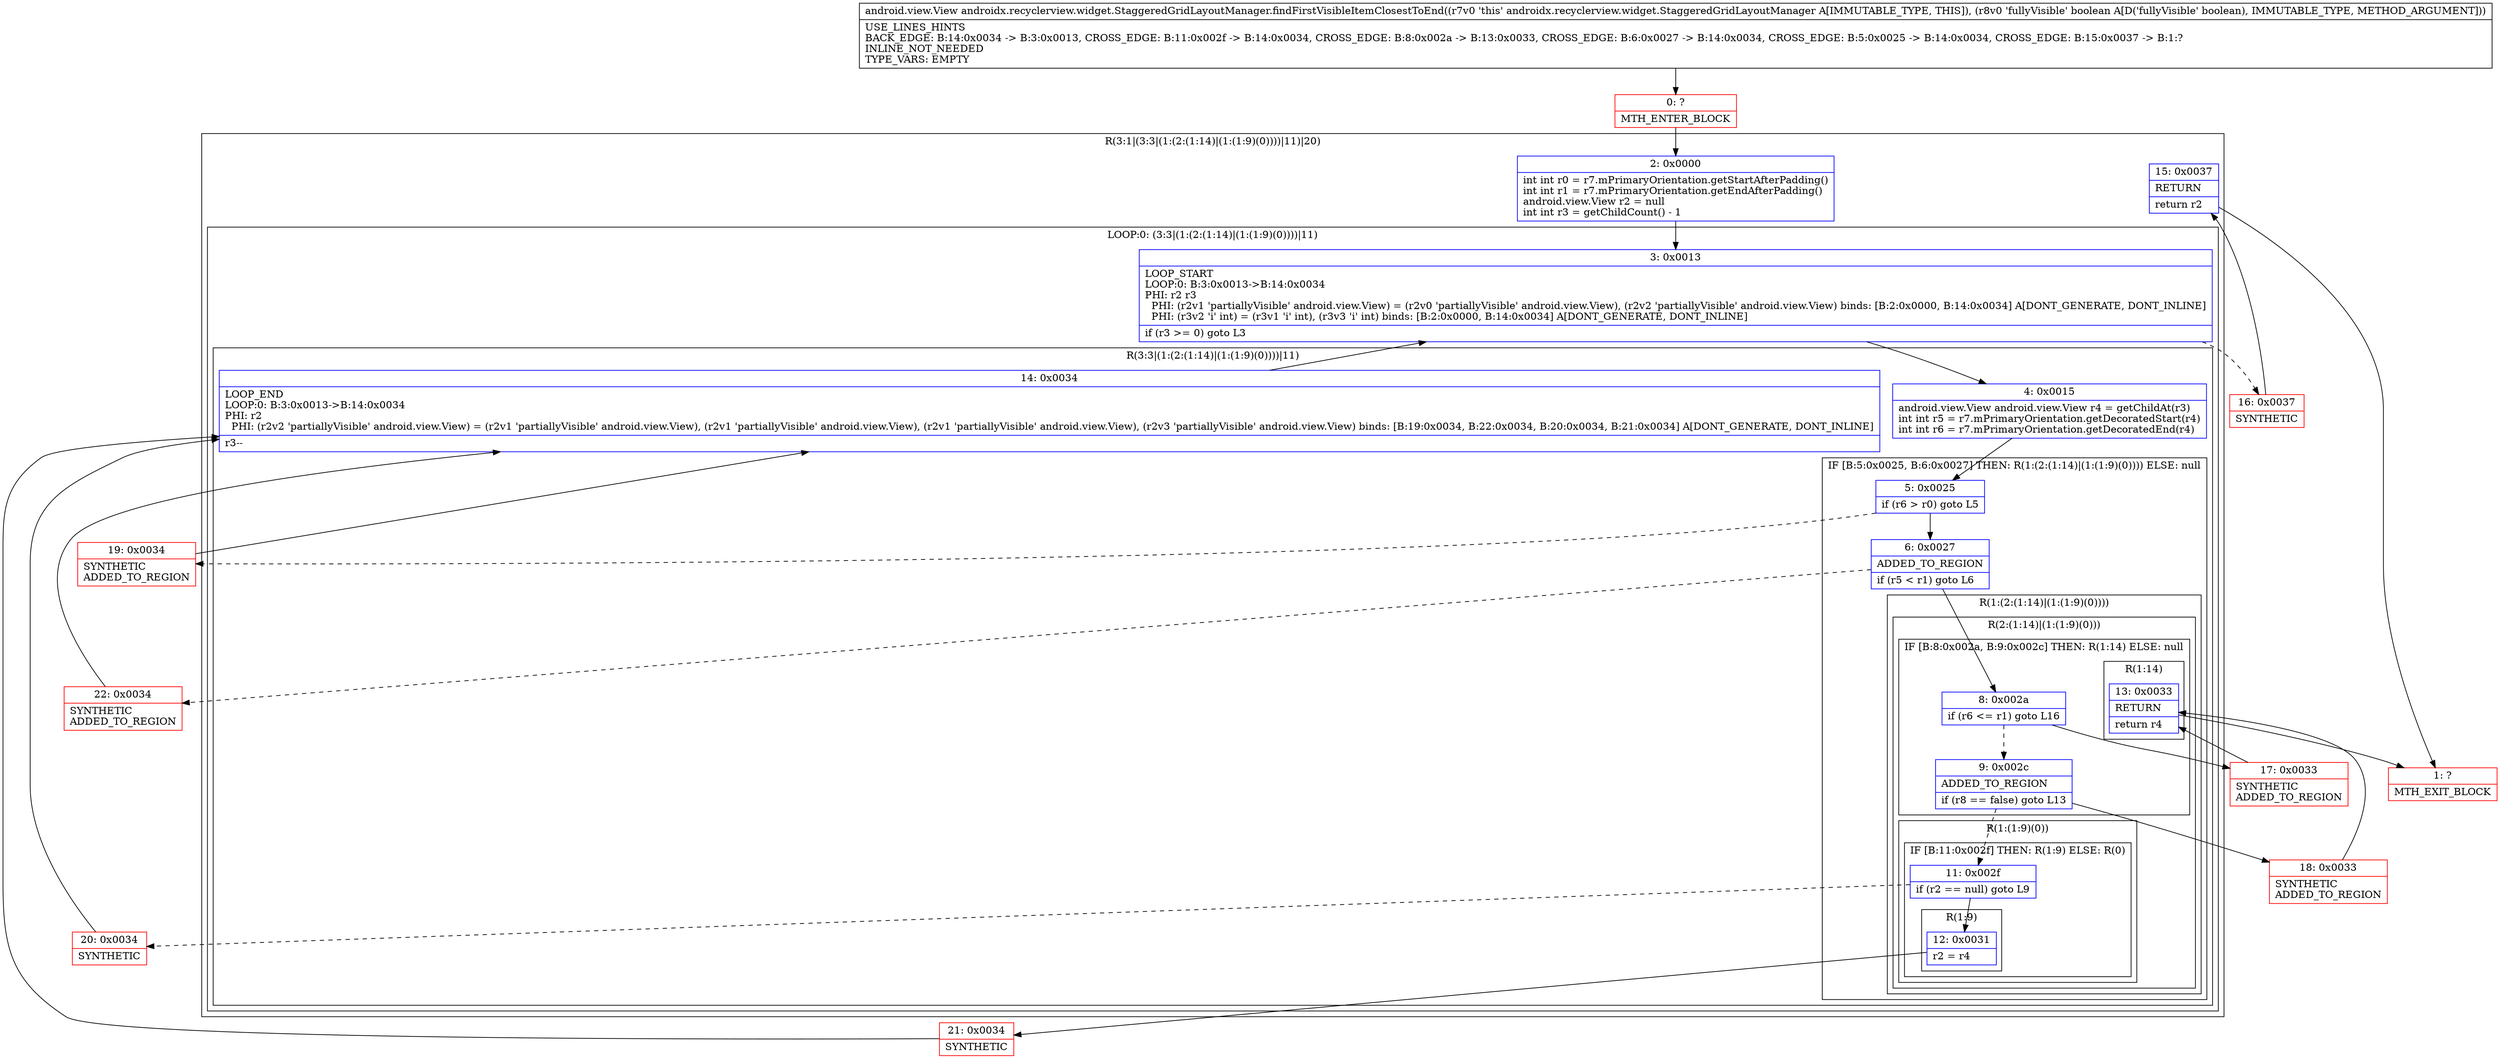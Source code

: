 digraph "CFG forandroidx.recyclerview.widget.StaggeredGridLayoutManager.findFirstVisibleItemClosestToEnd(Z)Landroid\/view\/View;" {
subgraph cluster_Region_49410105 {
label = "R(3:1|(3:3|(1:(2:(1:14)|(1:(1:9)(0))))|11)|20)";
node [shape=record,color=blue];
Node_2 [shape=record,label="{2\:\ 0x0000|int int r0 = r7.mPrimaryOrientation.getStartAfterPadding()\lint int r1 = r7.mPrimaryOrientation.getEndAfterPadding()\landroid.view.View r2 = null\lint int r3 = getChildCount() \- 1\l}"];
subgraph cluster_LoopRegion_814541942 {
label = "LOOP:0: (3:3|(1:(2:(1:14)|(1:(1:9)(0))))|11)";
node [shape=record,color=blue];
Node_3 [shape=record,label="{3\:\ 0x0013|LOOP_START\lLOOP:0: B:3:0x0013\-\>B:14:0x0034\lPHI: r2 r3 \l  PHI: (r2v1 'partiallyVisible' android.view.View) = (r2v0 'partiallyVisible' android.view.View), (r2v2 'partiallyVisible' android.view.View) binds: [B:2:0x0000, B:14:0x0034] A[DONT_GENERATE, DONT_INLINE]\l  PHI: (r3v2 'i' int) = (r3v1 'i' int), (r3v3 'i' int) binds: [B:2:0x0000, B:14:0x0034] A[DONT_GENERATE, DONT_INLINE]\l|if (r3 \>= 0) goto L3\l}"];
subgraph cluster_Region_1264532298 {
label = "R(3:3|(1:(2:(1:14)|(1:(1:9)(0))))|11)";
node [shape=record,color=blue];
Node_4 [shape=record,label="{4\:\ 0x0015|android.view.View android.view.View r4 = getChildAt(r3)\lint int r5 = r7.mPrimaryOrientation.getDecoratedStart(r4)\lint int r6 = r7.mPrimaryOrientation.getDecoratedEnd(r4)\l}"];
subgraph cluster_IfRegion_1529829470 {
label = "IF [B:5:0x0025, B:6:0x0027] THEN: R(1:(2:(1:14)|(1:(1:9)(0)))) ELSE: null";
node [shape=record,color=blue];
Node_5 [shape=record,label="{5\:\ 0x0025|if (r6 \> r0) goto L5\l}"];
Node_6 [shape=record,label="{6\:\ 0x0027|ADDED_TO_REGION\l|if (r5 \< r1) goto L6\l}"];
subgraph cluster_Region_124153302 {
label = "R(1:(2:(1:14)|(1:(1:9)(0))))";
node [shape=record,color=blue];
subgraph cluster_Region_1456909613 {
label = "R(2:(1:14)|(1:(1:9)(0)))";
node [shape=record,color=blue];
subgraph cluster_IfRegion_1239833044 {
label = "IF [B:8:0x002a, B:9:0x002c] THEN: R(1:14) ELSE: null";
node [shape=record,color=blue];
Node_8 [shape=record,label="{8\:\ 0x002a|if (r6 \<= r1) goto L16\l}"];
Node_9 [shape=record,label="{9\:\ 0x002c|ADDED_TO_REGION\l|if (r8 == false) goto L13\l}"];
subgraph cluster_Region_948997791 {
label = "R(1:14)";
node [shape=record,color=blue];
Node_13 [shape=record,label="{13\:\ 0x0033|RETURN\l|return r4\l}"];
}
}
subgraph cluster_Region_702383009 {
label = "R(1:(1:9)(0))";
node [shape=record,color=blue];
subgraph cluster_IfRegion_289450920 {
label = "IF [B:11:0x002f] THEN: R(1:9) ELSE: R(0)";
node [shape=record,color=blue];
Node_11 [shape=record,label="{11\:\ 0x002f|if (r2 == null) goto L9\l}"];
subgraph cluster_Region_473817134 {
label = "R(1:9)";
node [shape=record,color=blue];
Node_12 [shape=record,label="{12\:\ 0x0031|r2 = r4\l}"];
}
subgraph cluster_Region_2051825678 {
label = "R(0)";
node [shape=record,color=blue];
}
}
}
}
}
}
Node_14 [shape=record,label="{14\:\ 0x0034|LOOP_END\lLOOP:0: B:3:0x0013\-\>B:14:0x0034\lPHI: r2 \l  PHI: (r2v2 'partiallyVisible' android.view.View) = (r2v1 'partiallyVisible' android.view.View), (r2v1 'partiallyVisible' android.view.View), (r2v1 'partiallyVisible' android.view.View), (r2v3 'partiallyVisible' android.view.View) binds: [B:19:0x0034, B:22:0x0034, B:20:0x0034, B:21:0x0034] A[DONT_GENERATE, DONT_INLINE]\l|r3\-\-\l}"];
}
}
Node_15 [shape=record,label="{15\:\ 0x0037|RETURN\l|return r2\l}"];
}
Node_0 [shape=record,color=red,label="{0\:\ ?|MTH_ENTER_BLOCK\l}"];
Node_21 [shape=record,color=red,label="{21\:\ 0x0034|SYNTHETIC\l}"];
Node_20 [shape=record,color=red,label="{20\:\ 0x0034|SYNTHETIC\l}"];
Node_18 [shape=record,color=red,label="{18\:\ 0x0033|SYNTHETIC\lADDED_TO_REGION\l}"];
Node_1 [shape=record,color=red,label="{1\:\ ?|MTH_EXIT_BLOCK\l}"];
Node_17 [shape=record,color=red,label="{17\:\ 0x0033|SYNTHETIC\lADDED_TO_REGION\l}"];
Node_22 [shape=record,color=red,label="{22\:\ 0x0034|SYNTHETIC\lADDED_TO_REGION\l}"];
Node_19 [shape=record,color=red,label="{19\:\ 0x0034|SYNTHETIC\lADDED_TO_REGION\l}"];
Node_16 [shape=record,color=red,label="{16\:\ 0x0037|SYNTHETIC\l}"];
MethodNode[shape=record,label="{android.view.View androidx.recyclerview.widget.StaggeredGridLayoutManager.findFirstVisibleItemClosestToEnd((r7v0 'this' androidx.recyclerview.widget.StaggeredGridLayoutManager A[IMMUTABLE_TYPE, THIS]), (r8v0 'fullyVisible' boolean A[D('fullyVisible' boolean), IMMUTABLE_TYPE, METHOD_ARGUMENT]))  | USE_LINES_HINTS\lBACK_EDGE: B:14:0x0034 \-\> B:3:0x0013, CROSS_EDGE: B:11:0x002f \-\> B:14:0x0034, CROSS_EDGE: B:8:0x002a \-\> B:13:0x0033, CROSS_EDGE: B:6:0x0027 \-\> B:14:0x0034, CROSS_EDGE: B:5:0x0025 \-\> B:14:0x0034, CROSS_EDGE: B:15:0x0037 \-\> B:1:?\lINLINE_NOT_NEEDED\lTYPE_VARS: EMPTY\l}"];
MethodNode -> Node_0;Node_2 -> Node_3;
Node_3 -> Node_4;
Node_3 -> Node_16[style=dashed];
Node_4 -> Node_5;
Node_5 -> Node_6;
Node_5 -> Node_19[style=dashed];
Node_6 -> Node_8;
Node_6 -> Node_22[style=dashed];
Node_8 -> Node_9[style=dashed];
Node_8 -> Node_17;
Node_9 -> Node_11[style=dashed];
Node_9 -> Node_18;
Node_13 -> Node_1;
Node_11 -> Node_12;
Node_11 -> Node_20[style=dashed];
Node_12 -> Node_21;
Node_14 -> Node_3;
Node_15 -> Node_1;
Node_0 -> Node_2;
Node_21 -> Node_14;
Node_20 -> Node_14;
Node_18 -> Node_13;
Node_17 -> Node_13;
Node_22 -> Node_14;
Node_19 -> Node_14;
Node_16 -> Node_15;
}

